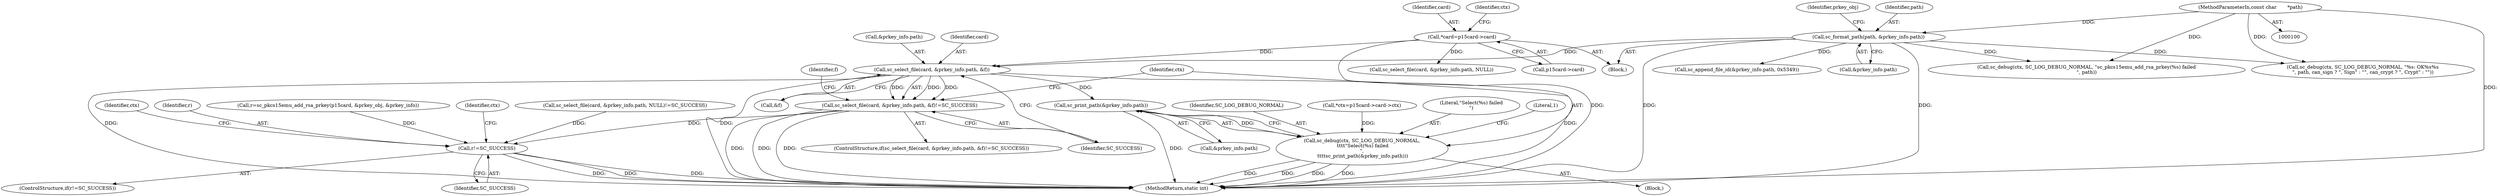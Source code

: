 digraph "0_OpenSC_8fe377e93b4b56060e5bbfb6f3142ceaeca744fa_20@pointer" {
"1000395" [label="(Call,sc_select_file(card, &prkey_info.path, &f))"];
"1000110" [label="(Call,*card=p15card->card)"];
"1000166" [label="(Call,sc_format_path(path, &prkey_info.path))"];
"1000102" [label="(MethodParameterIn,const char       *path)"];
"1000394" [label="(Call,sc_select_file(card, &prkey_info.path, &f)!=SC_SUCCESS)"];
"1000470" [label="(Call,r!=SC_SUCCESS)"];
"1000409" [label="(Call,sc_print_path(&prkey_info.path))"];
"1000405" [label="(Call,sc_debug(ctx, SC_LOG_DEBUG_NORMAL,\n \t\t\t\t\"Select(%s) failed\n\",\n \t\t\t\tsc_print_path(&prkey_info.path)))"];
"1000116" [label="(Call,*ctx=p15card->card->ctx)"];
"1000496" [label="(MethodReturn,static int)"];
"1000241" [label="(Call,sc_append_file_id(&prkey_info.path, 0x5349))"];
"1000409" [label="(Call,sc_print_path(&prkey_info.path))"];
"1000461" [label="(Call,r=sc_pkcs15emu_add_rsa_prkey(p15card, &prkey_obj, &prkey_info))"];
"1000168" [label="(Call,&prkey_info.path)"];
"1000469" [label="(ControlStructure,if(r!=SC_SUCCESS))"];
"1000420" [label="(Identifier,f)"];
"1000406" [label="(Identifier,ctx)"];
"1000166" [label="(Call,sc_format_path(path, &prkey_info.path))"];
"1000174" [label="(Identifier,prkey_obj)"];
"1000110" [label="(Call,*card=p15card->card)"];
"1000408" [label="(Literal,\"Select(%s) failed\n\")"];
"1000395" [label="(Call,sc_select_file(card, &prkey_info.path, &f))"];
"1000108" [label="(Block,)"];
"1000475" [label="(Identifier,ctx)"];
"1000397" [label="(Call,&prkey_info.path)"];
"1000410" [label="(Call,&prkey_info.path)"];
"1000415" [label="(Literal,1)"];
"1000248" [label="(Call,sc_select_file(card, &prkey_info.path, NULL)!=SC_SUCCESS)"];
"1000472" [label="(Identifier,SC_SUCCESS)"];
"1000117" [label="(Identifier,ctx)"];
"1000249" [label="(Call,sc_select_file(card, &prkey_info.path, NULL))"];
"1000407" [label="(Identifier,SC_LOG_DEBUG_NORMAL)"];
"1000405" [label="(Call,sc_debug(ctx, SC_LOG_DEBUG_NORMAL,\n \t\t\t\t\"Select(%s) failed\n\",\n \t\t\t\tsc_print_path(&prkey_info.path)))"];
"1000112" [label="(Call,p15card->card)"];
"1000111" [label="(Identifier,card)"];
"1000482" [label="(Identifier,ctx)"];
"1000102" [label="(MethodParameterIn,const char       *path)"];
"1000396" [label="(Identifier,card)"];
"1000401" [label="(Call,&f)"];
"1000470" [label="(Call,r!=SC_SUCCESS)"];
"1000394" [label="(Call,sc_select_file(card, &prkey_info.path, &f)!=SC_SUCCESS)"];
"1000474" [label="(Call,sc_debug(ctx, SC_LOG_DEBUG_NORMAL, \"sc_pkcs15emu_add_rsa_prkey(%s) failed\n\", path))"];
"1000393" [label="(ControlStructure,if(sc_select_file(card, &prkey_info.path, &f)!=SC_SUCCESS))"];
"1000471" [label="(Identifier,r)"];
"1000481" [label="(Call,sc_debug(ctx, SC_LOG_DEBUG_NORMAL, \"%s: OK%s%s\n\", path, can_sign ? \", Sign\" : \"\", can_crypt ? \", Crypt\" : \"\"))"];
"1000167" [label="(Identifier,path)"];
"1000404" [label="(Block,)"];
"1000403" [label="(Identifier,SC_SUCCESS)"];
"1000395" -> "1000394"  [label="AST: "];
"1000395" -> "1000401"  [label="CFG: "];
"1000396" -> "1000395"  [label="AST: "];
"1000397" -> "1000395"  [label="AST: "];
"1000401" -> "1000395"  [label="AST: "];
"1000403" -> "1000395"  [label="CFG: "];
"1000395" -> "1000496"  [label="DDG: "];
"1000395" -> "1000496"  [label="DDG: "];
"1000395" -> "1000496"  [label="DDG: "];
"1000395" -> "1000394"  [label="DDG: "];
"1000395" -> "1000394"  [label="DDG: "];
"1000395" -> "1000394"  [label="DDG: "];
"1000110" -> "1000395"  [label="DDG: "];
"1000166" -> "1000395"  [label="DDG: "];
"1000395" -> "1000409"  [label="DDG: "];
"1000110" -> "1000108"  [label="AST: "];
"1000110" -> "1000112"  [label="CFG: "];
"1000111" -> "1000110"  [label="AST: "];
"1000112" -> "1000110"  [label="AST: "];
"1000117" -> "1000110"  [label="CFG: "];
"1000110" -> "1000496"  [label="DDG: "];
"1000110" -> "1000249"  [label="DDG: "];
"1000166" -> "1000108"  [label="AST: "];
"1000166" -> "1000168"  [label="CFG: "];
"1000167" -> "1000166"  [label="AST: "];
"1000168" -> "1000166"  [label="AST: "];
"1000174" -> "1000166"  [label="CFG: "];
"1000166" -> "1000496"  [label="DDG: "];
"1000166" -> "1000496"  [label="DDG: "];
"1000102" -> "1000166"  [label="DDG: "];
"1000166" -> "1000241"  [label="DDG: "];
"1000166" -> "1000474"  [label="DDG: "];
"1000166" -> "1000481"  [label="DDG: "];
"1000102" -> "1000100"  [label="AST: "];
"1000102" -> "1000496"  [label="DDG: "];
"1000102" -> "1000474"  [label="DDG: "];
"1000102" -> "1000481"  [label="DDG: "];
"1000394" -> "1000393"  [label="AST: "];
"1000394" -> "1000403"  [label="CFG: "];
"1000403" -> "1000394"  [label="AST: "];
"1000406" -> "1000394"  [label="CFG: "];
"1000420" -> "1000394"  [label="CFG: "];
"1000394" -> "1000496"  [label="DDG: "];
"1000394" -> "1000496"  [label="DDG: "];
"1000394" -> "1000496"  [label="DDG: "];
"1000394" -> "1000470"  [label="DDG: "];
"1000470" -> "1000469"  [label="AST: "];
"1000470" -> "1000472"  [label="CFG: "];
"1000471" -> "1000470"  [label="AST: "];
"1000472" -> "1000470"  [label="AST: "];
"1000475" -> "1000470"  [label="CFG: "];
"1000482" -> "1000470"  [label="CFG: "];
"1000470" -> "1000496"  [label="DDG: "];
"1000470" -> "1000496"  [label="DDG: "];
"1000470" -> "1000496"  [label="DDG: "];
"1000461" -> "1000470"  [label="DDG: "];
"1000248" -> "1000470"  [label="DDG: "];
"1000409" -> "1000405"  [label="AST: "];
"1000409" -> "1000410"  [label="CFG: "];
"1000410" -> "1000409"  [label="AST: "];
"1000405" -> "1000409"  [label="CFG: "];
"1000409" -> "1000496"  [label="DDG: "];
"1000409" -> "1000405"  [label="DDG: "];
"1000405" -> "1000404"  [label="AST: "];
"1000406" -> "1000405"  [label="AST: "];
"1000407" -> "1000405"  [label="AST: "];
"1000408" -> "1000405"  [label="AST: "];
"1000415" -> "1000405"  [label="CFG: "];
"1000405" -> "1000496"  [label="DDG: "];
"1000405" -> "1000496"  [label="DDG: "];
"1000405" -> "1000496"  [label="DDG: "];
"1000405" -> "1000496"  [label="DDG: "];
"1000116" -> "1000405"  [label="DDG: "];
}
